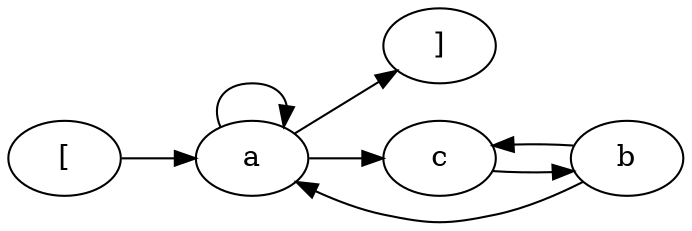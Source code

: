 digraph G {
rankdir = LR
label = "";
esg0_vertex0 -> esg0_vertex1;
esg0_vertex1 -> esg0_vertex4;
esg0_vertex1 -> esg0_vertex1;
esg0_vertex2 -> esg0_vertex3;
esg0_vertex1 -> esg0_vertex3;
esg0_vertex2 -> esg0_vertex1;
esg0_vertex3 -> esg0_vertex2;
esg0_vertex0 [label = "["]
esg0_vertex1 [label = "a"]
esg0_vertex4 [label = "]"]
esg0_vertex2 [label = "b"]
esg0_vertex3 [label = "c"]
}
